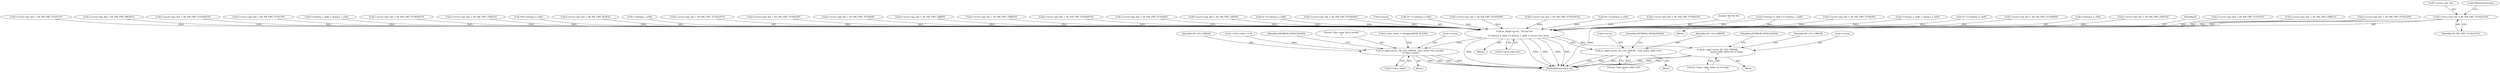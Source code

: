 digraph "0_FFmpeg_b05cd1ea7e45a836f7f6071a716c38bb30326e0f@pointer" {
"1000643" [label="(Call,f->avctx->pix_fmt = AV_PIX_FMT_YUV422P10)"];
"1000840" [label="(Call,av_dlog(f->avctx, \"%d %d %d\n\",\n            f->chroma_h_shift, f->chroma_v_shift, f->avctx->pix_fmt))"];
"1000875" [label="(Call,av_log(f->avctx, AV_LOG_ERROR, \"read_quant_table error\n\"))"];
"1000981" [label="(Call,av_log(f->avctx, AV_LOG_ERROR, \"slice count %d is invalid\n\", f->slice_count))"];
"1001241" [label="(Call,av_log(f->avctx, AV_LOG_ERROR,\n                           \"quant_table_index out of range\n\"))"];
"1000561" [label="(Call,16 * f->chroma_h_shift)"];
"1000571" [label="(Call,f->avctx->pix_fmt = AV_PIX_FMT_YUV444P9)"];
"1000845" [label="(Call,f->chroma_h_shift)"];
"1000644" [label="(Call,f->avctx->pix_fmt)"];
"1000632" [label="(Block,)"];
"1000385" [label="(Call,f->avctx->pix_fmt = AV_PIX_FMT_GRAY16)"];
"1000859" [label="(Identifier,f)"];
"1000437" [label="(Call,f->avctx->pix_fmt = AV_PIX_FMT_YUV422P)"];
"1000786" [label="(Call,f->avctx->pix_fmt = AV_PIX_FMT_GBRP12)"];
"1000650" [label="(ControlStructure,break;)"];
"1000580" [label="(Call,f->avctx->pix_fmt = AV_PIX_FMT_YUV422P9)"];
"1000968" [label="(Call,f->slice_count > (unsigned)MAX_SLICES)"];
"1000455" [label="(Call,f->avctx->pix_fmt = AV_PIX_FMT_YUV411P)"];
"1000822" [label="(Call,f->avctx->pix_fmt = AV_PIX_FMT_0RGB32)"];
"1000652" [label="(Call,f->avctx->pix_fmt = AV_PIX_FMT_YUV420P10)"];
"1000987" [label="(Call,f->slice_count)"];
"1001246" [label="(Literal,\"quant_table_index out of range\n\")"];
"1001322" [label="(MethodReturn,static int)"];
"1000464" [label="(Call,f->avctx->pix_fmt = AV_PIX_FMT_YUV410P)"];
"1000332" [label="(Call,f->chroma_v_shift = chroma_v_shift)"];
"1000634" [label="(Call,f->avctx->pix_fmt = AV_PIX_FMT_YUV444P10)"];
"1000770" [label="(Call,f->avctx->pix_fmt = AV_PIX_FMT_GBRP10)"];
"1000498" [label="(Call,16*f->chroma_h_shift)"];
"1000814" [label="(Call,f->avctx->pix_fmt = AV_PIX_FMT_RGB32)"];
"1000848" [label="(Call,f->chroma_v_shift)"];
"1000982" [label="(Call,f->avctx)"];
"1000693" [label="(Call,f->avctx->pix_fmt = AV_PIX_FMT_YUV422P16)"];
"1000649" [label="(Identifier,AV_PIX_FMT_YUV422P10)"];
"1000526" [label="(Call,f->avctx->pix_fmt = AV_PIX_FMT_YUVA420P)"];
"1000985" [label="(Identifier,AV_LOG_ERROR)"];
"1000879" [label="(Identifier,AV_LOG_ERROR)"];
"1000980" [label="(Block,)"];
"1001242" [label="(Call,f->avctx)"];
"1000840" [label="(Call,av_dlog(f->avctx, \"%d %d %d\n\",\n            f->chroma_h_shift, f->chroma_v_shift, f->avctx->pix_fmt))"];
"1000874" [label="(Block,)"];
"1000975" [label="(Call,f->slice_count <= 0)"];
"1000428" [label="(Call,f->avctx->pix_fmt = AV_PIX_FMT_YUV440P)"];
"1000880" [label="(Literal,\"read_quant_table error\n\")"];
"1000754" [label="(Call,f->avctx->pix_fmt = AV_PIX_FMT_GBRP9)"];
"1000802" [label="(Call,f->avctx->pix_fmt = AV_PIX_FMT_GBRP14)"];
"1000684" [label="(Call,f->avctx->pix_fmt = AV_PIX_FMT_YUV444P16)"];
"1000419" [label="(Call,f->avctx->pix_fmt = AV_PIX_FMT_YUV444P)"];
"1000876" [label="(Call,f->avctx)"];
"1000991" [label="(Identifier,AVERROR_INVALIDDATA)"];
"1001241" [label="(Call,av_log(f->avctx, AV_LOG_ERROR,\n                           \"quant_table_index out of range\n\"))"];
"1000377" [label="(Call,f->avctx->pix_fmt = AV_PIX_FMT_GRAY8)"];
"1000674" [label="(Call,16 * f->chroma_h_shift)"];
"1001248" [label="(Identifier,AVERROR_INVALIDDATA)"];
"1000508" [label="(Call,f->avctx->pix_fmt = AV_PIX_FMT_YUVA444P)"];
"1000875" [label="(Call,av_log(f->avctx, AV_LOG_ERROR, \"read_quant_table error\n\"))"];
"1000986" [label="(Literal,\"slice count %d is invalid\n\")"];
"1001245" [label="(Identifier,AV_LOG_ERROR)"];
"1000981" [label="(Call,av_log(f->avctx, AV_LOG_ERROR, \"slice count %d is invalid\n\", f->slice_count))"];
"1000841" [label="(Call,f->avctx)"];
"1000624" [label="(Call,16 * f->chroma_h_shift)"];
"1000589" [label="(Call,f->avctx->pix_fmt = AV_PIX_FMT_YUV420P9)"];
"1000702" [label="(Call,f->avctx->pix_fmt = AV_PIX_FMT_YUV420P16)"];
"1000882" [label="(Identifier,AVERROR_INVALIDDATA)"];
"1000643" [label="(Call,f->avctx->pix_fmt = AV_PIX_FMT_YUV422P10)"];
"1000104" [label="(Block,)"];
"1000409" [label="(Call,16 * f->chroma_h_shift)"];
"1001240" [label="(Block,)"];
"1000517" [label="(Call,f->avctx->pix_fmt = AV_PIX_FMT_YUVA422P)"];
"1000844" [label="(Literal,\"%d %d %d\n\")"];
"1000729" [label="(Call,f->chroma_h_shift || f->chroma_v_shift)"];
"1000446" [label="(Call,f->avctx->pix_fmt = AV_PIX_FMT_YUV420P)"];
"1000327" [label="(Call,f->chroma_h_shift = chroma_h_shift)"];
"1000851" [label="(Call,f->avctx->pix_fmt)"];
"1000643" -> "1000632"  [label="AST: "];
"1000643" -> "1000649"  [label="CFG: "];
"1000644" -> "1000643"  [label="AST: "];
"1000649" -> "1000643"  [label="AST: "];
"1000650" -> "1000643"  [label="CFG: "];
"1000643" -> "1001322"  [label="DDG: "];
"1000643" -> "1000840"  [label="DDG: "];
"1000840" -> "1000104"  [label="AST: "];
"1000840" -> "1000851"  [label="CFG: "];
"1000841" -> "1000840"  [label="AST: "];
"1000844" -> "1000840"  [label="AST: "];
"1000845" -> "1000840"  [label="AST: "];
"1000848" -> "1000840"  [label="AST: "];
"1000851" -> "1000840"  [label="AST: "];
"1000859" -> "1000840"  [label="CFG: "];
"1000840" -> "1001322"  [label="DDG: "];
"1000840" -> "1001322"  [label="DDG: "];
"1000840" -> "1001322"  [label="DDG: "];
"1000840" -> "1001322"  [label="DDG: "];
"1000840" -> "1001322"  [label="DDG: "];
"1000561" -> "1000840"  [label="DDG: "];
"1000327" -> "1000840"  [label="DDG: "];
"1000498" -> "1000840"  [label="DDG: "];
"1000729" -> "1000840"  [label="DDG: "];
"1000729" -> "1000840"  [label="DDG: "];
"1000674" -> "1000840"  [label="DDG: "];
"1000624" -> "1000840"  [label="DDG: "];
"1000409" -> "1000840"  [label="DDG: "];
"1000332" -> "1000840"  [label="DDG: "];
"1000508" -> "1000840"  [label="DDG: "];
"1000589" -> "1000840"  [label="DDG: "];
"1000684" -> "1000840"  [label="DDG: "];
"1000822" -> "1000840"  [label="DDG: "];
"1000437" -> "1000840"  [label="DDG: "];
"1000517" -> "1000840"  [label="DDG: "];
"1000446" -> "1000840"  [label="DDG: "];
"1000652" -> "1000840"  [label="DDG: "];
"1000702" -> "1000840"  [label="DDG: "];
"1000385" -> "1000840"  [label="DDG: "];
"1000428" -> "1000840"  [label="DDG: "];
"1000464" -> "1000840"  [label="DDG: "];
"1000802" -> "1000840"  [label="DDG: "];
"1000419" -> "1000840"  [label="DDG: "];
"1000754" -> "1000840"  [label="DDG: "];
"1000786" -> "1000840"  [label="DDG: "];
"1000634" -> "1000840"  [label="DDG: "];
"1000814" -> "1000840"  [label="DDG: "];
"1000571" -> "1000840"  [label="DDG: "];
"1000580" -> "1000840"  [label="DDG: "];
"1000693" -> "1000840"  [label="DDG: "];
"1000526" -> "1000840"  [label="DDG: "];
"1000377" -> "1000840"  [label="DDG: "];
"1000770" -> "1000840"  [label="DDG: "];
"1000455" -> "1000840"  [label="DDG: "];
"1000840" -> "1000875"  [label="DDG: "];
"1000840" -> "1000981"  [label="DDG: "];
"1000840" -> "1001241"  [label="DDG: "];
"1000875" -> "1000874"  [label="AST: "];
"1000875" -> "1000880"  [label="CFG: "];
"1000876" -> "1000875"  [label="AST: "];
"1000879" -> "1000875"  [label="AST: "];
"1000880" -> "1000875"  [label="AST: "];
"1000882" -> "1000875"  [label="CFG: "];
"1000875" -> "1001322"  [label="DDG: "];
"1000875" -> "1001322"  [label="DDG: "];
"1000875" -> "1001322"  [label="DDG: "];
"1000981" -> "1000980"  [label="AST: "];
"1000981" -> "1000987"  [label="CFG: "];
"1000982" -> "1000981"  [label="AST: "];
"1000985" -> "1000981"  [label="AST: "];
"1000986" -> "1000981"  [label="AST: "];
"1000987" -> "1000981"  [label="AST: "];
"1000991" -> "1000981"  [label="CFG: "];
"1000981" -> "1001322"  [label="DDG: "];
"1000981" -> "1001322"  [label="DDG: "];
"1000981" -> "1001322"  [label="DDG: "];
"1000981" -> "1001322"  [label="DDG: "];
"1000968" -> "1000981"  [label="DDG: "];
"1000975" -> "1000981"  [label="DDG: "];
"1001241" -> "1001240"  [label="AST: "];
"1001241" -> "1001246"  [label="CFG: "];
"1001242" -> "1001241"  [label="AST: "];
"1001245" -> "1001241"  [label="AST: "];
"1001246" -> "1001241"  [label="AST: "];
"1001248" -> "1001241"  [label="CFG: "];
"1001241" -> "1001322"  [label="DDG: "];
"1001241" -> "1001322"  [label="DDG: "];
"1001241" -> "1001322"  [label="DDG: "];
}

